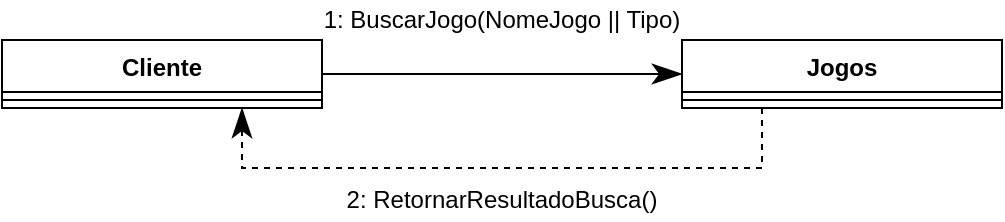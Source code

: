 <mxfile version="12.2.9" type="device" pages="1"><diagram id="vnEfgUa3KnfhuNQwinGI" name="Page-1"><mxGraphModel dx="942" dy="589" grid="1" gridSize="10" guides="1" tooltips="1" connect="1" arrows="1" fold="1" page="1" pageScale="1" pageWidth="827" pageHeight="1169" math="0" shadow="0"><root><mxCell id="0"/><mxCell id="1" parent="0"/><mxCell id="w-OtaB0kF4PF_rLZ_xk6-139" style="edgeStyle=orthogonalEdgeStyle;rounded=0;jumpSize=7;orthogonalLoop=1;jettySize=auto;html=1;exitX=0.25;exitY=1;exitDx=0;exitDy=0;entryX=0.75;entryY=1;entryDx=0;entryDy=0;startArrow=none;startFill=0;startSize=13;endArrow=classicThin;endFill=1;endSize=12;dashed=1;" edge="1" parent="1" source="w-OtaB0kF4PF_rLZ_xk6-122" target="w-OtaB0kF4PF_rLZ_xk6-131"><mxGeometry relative="1" as="geometry"/></mxCell><mxCell id="w-OtaB0kF4PF_rLZ_xk6-122" value="Jogos" style="swimlane;fontStyle=1;align=center;verticalAlign=top;childLayout=stackLayout;horizontal=1;startSize=26;horizontalStack=0;resizeParent=1;resizeParentMax=0;resizeLast=0;collapsible=1;marginBottom=0;" vertex="1" parent="1"><mxGeometry x="480" y="80" width="160" height="34" as="geometry"/></mxCell><mxCell id="w-OtaB0kF4PF_rLZ_xk6-124" value="" style="line;strokeWidth=1;fillColor=none;align=left;verticalAlign=middle;spacingTop=-1;spacingLeft=3;spacingRight=3;rotatable=0;labelPosition=right;points=[];portConstraint=eastwest;" vertex="1" parent="w-OtaB0kF4PF_rLZ_xk6-122"><mxGeometry y="26" width="160" height="8" as="geometry"/></mxCell><mxCell id="w-OtaB0kF4PF_rLZ_xk6-136" style="edgeStyle=orthogonalEdgeStyle;rounded=0;jumpSize=7;orthogonalLoop=1;jettySize=auto;html=1;exitX=1;exitY=0.5;exitDx=0;exitDy=0;entryX=0;entryY=0.5;entryDx=0;entryDy=0;startArrow=none;startFill=0;startSize=13;endArrow=classicThin;endFill=1;endSize=12;" edge="1" parent="1" source="w-OtaB0kF4PF_rLZ_xk6-131" target="w-OtaB0kF4PF_rLZ_xk6-122"><mxGeometry relative="1" as="geometry"/></mxCell><mxCell id="w-OtaB0kF4PF_rLZ_xk6-131" value="Cliente" style="swimlane;fontStyle=1;align=center;verticalAlign=top;childLayout=stackLayout;horizontal=1;startSize=26;horizontalStack=0;resizeParent=1;resizeParentMax=0;resizeLast=0;collapsible=1;marginBottom=0;" vertex="1" parent="1"><mxGeometry x="140" y="80" width="160" height="34" as="geometry"/></mxCell><mxCell id="w-OtaB0kF4PF_rLZ_xk6-133" value="" style="line;strokeWidth=1;fillColor=none;align=left;verticalAlign=middle;spacingTop=-1;spacingLeft=3;spacingRight=3;rotatable=0;labelPosition=right;points=[];portConstraint=eastwest;" vertex="1" parent="w-OtaB0kF4PF_rLZ_xk6-131"><mxGeometry y="26" width="160" height="8" as="geometry"/></mxCell><mxCell id="w-OtaB0kF4PF_rLZ_xk6-137" value="1: BuscarJogo(NomeJogo || Tipo)" style="text;html=1;strokeColor=none;fillColor=none;align=center;verticalAlign=middle;whiteSpace=wrap;rounded=0;" vertex="1" parent="1"><mxGeometry x="270" y="60" width="240" height="20" as="geometry"/></mxCell><mxCell id="w-OtaB0kF4PF_rLZ_xk6-138" value="2: RetornarResultadoBusca()" style="text;html=1;strokeColor=none;fillColor=none;align=center;verticalAlign=middle;whiteSpace=wrap;rounded=0;" vertex="1" parent="1"><mxGeometry x="240" y="150" width="300" height="20" as="geometry"/></mxCell></root></mxGraphModel></diagram></mxfile>